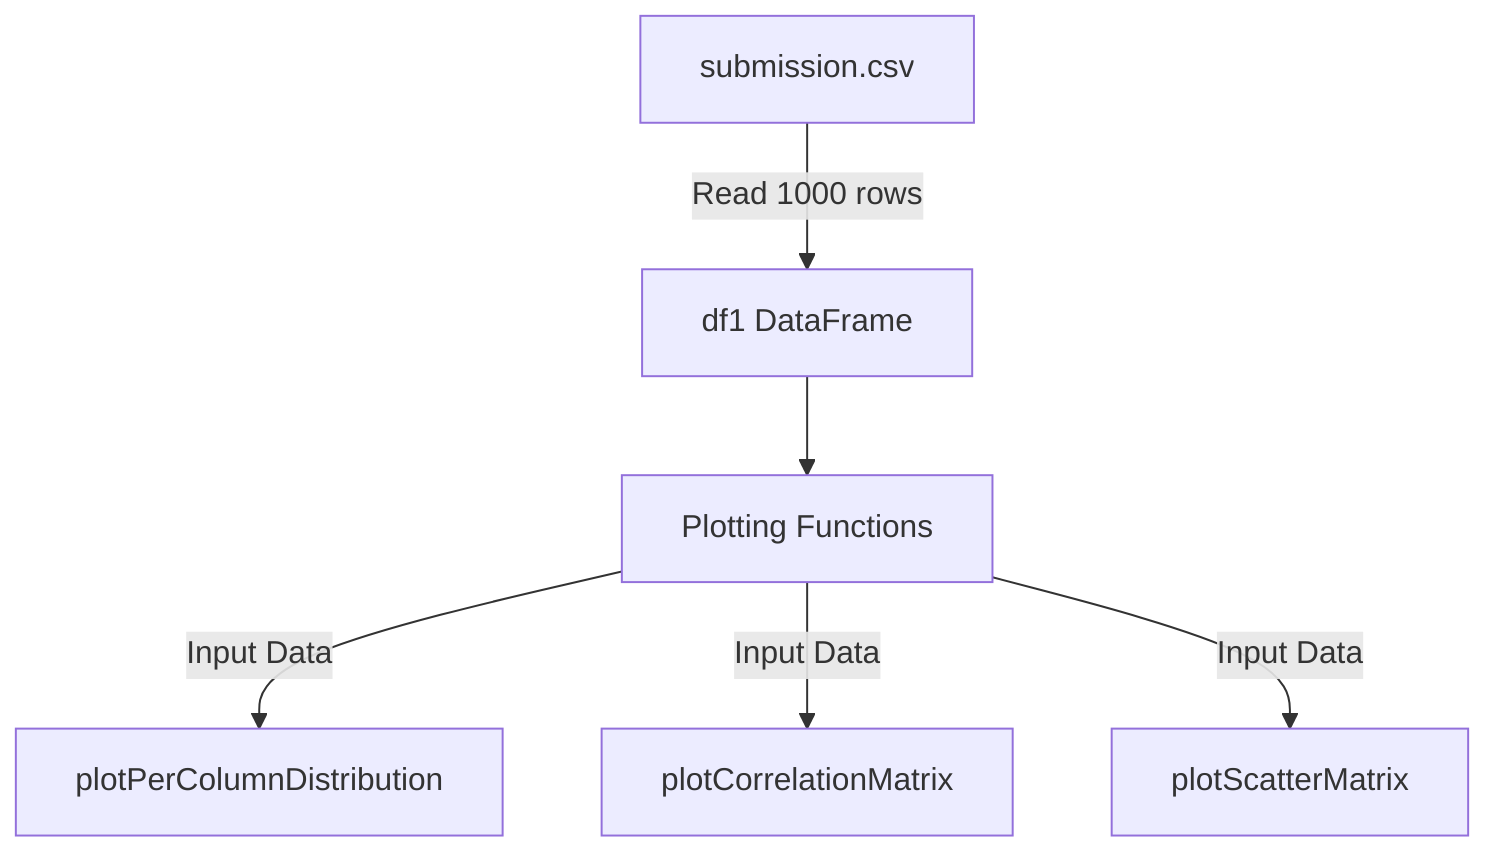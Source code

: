 %% This is a Mermaid.js diagram representing the data flow in the notebook 6008552
flowchart TD
    %% Data Source
    A["submission.csv"] -->|Read 1000 rows| B["df1 DataFrame"]
    
    %% Data Variable
    B --> C["Plotting Functions"]

    %% Functions using the data
    C -->|Input Data| D["plotPerColumnDistribution"]
    C -->|Input Data| E["plotCorrelationMatrix"]
    C -->|Input Data| F["plotScatterMatrix"]